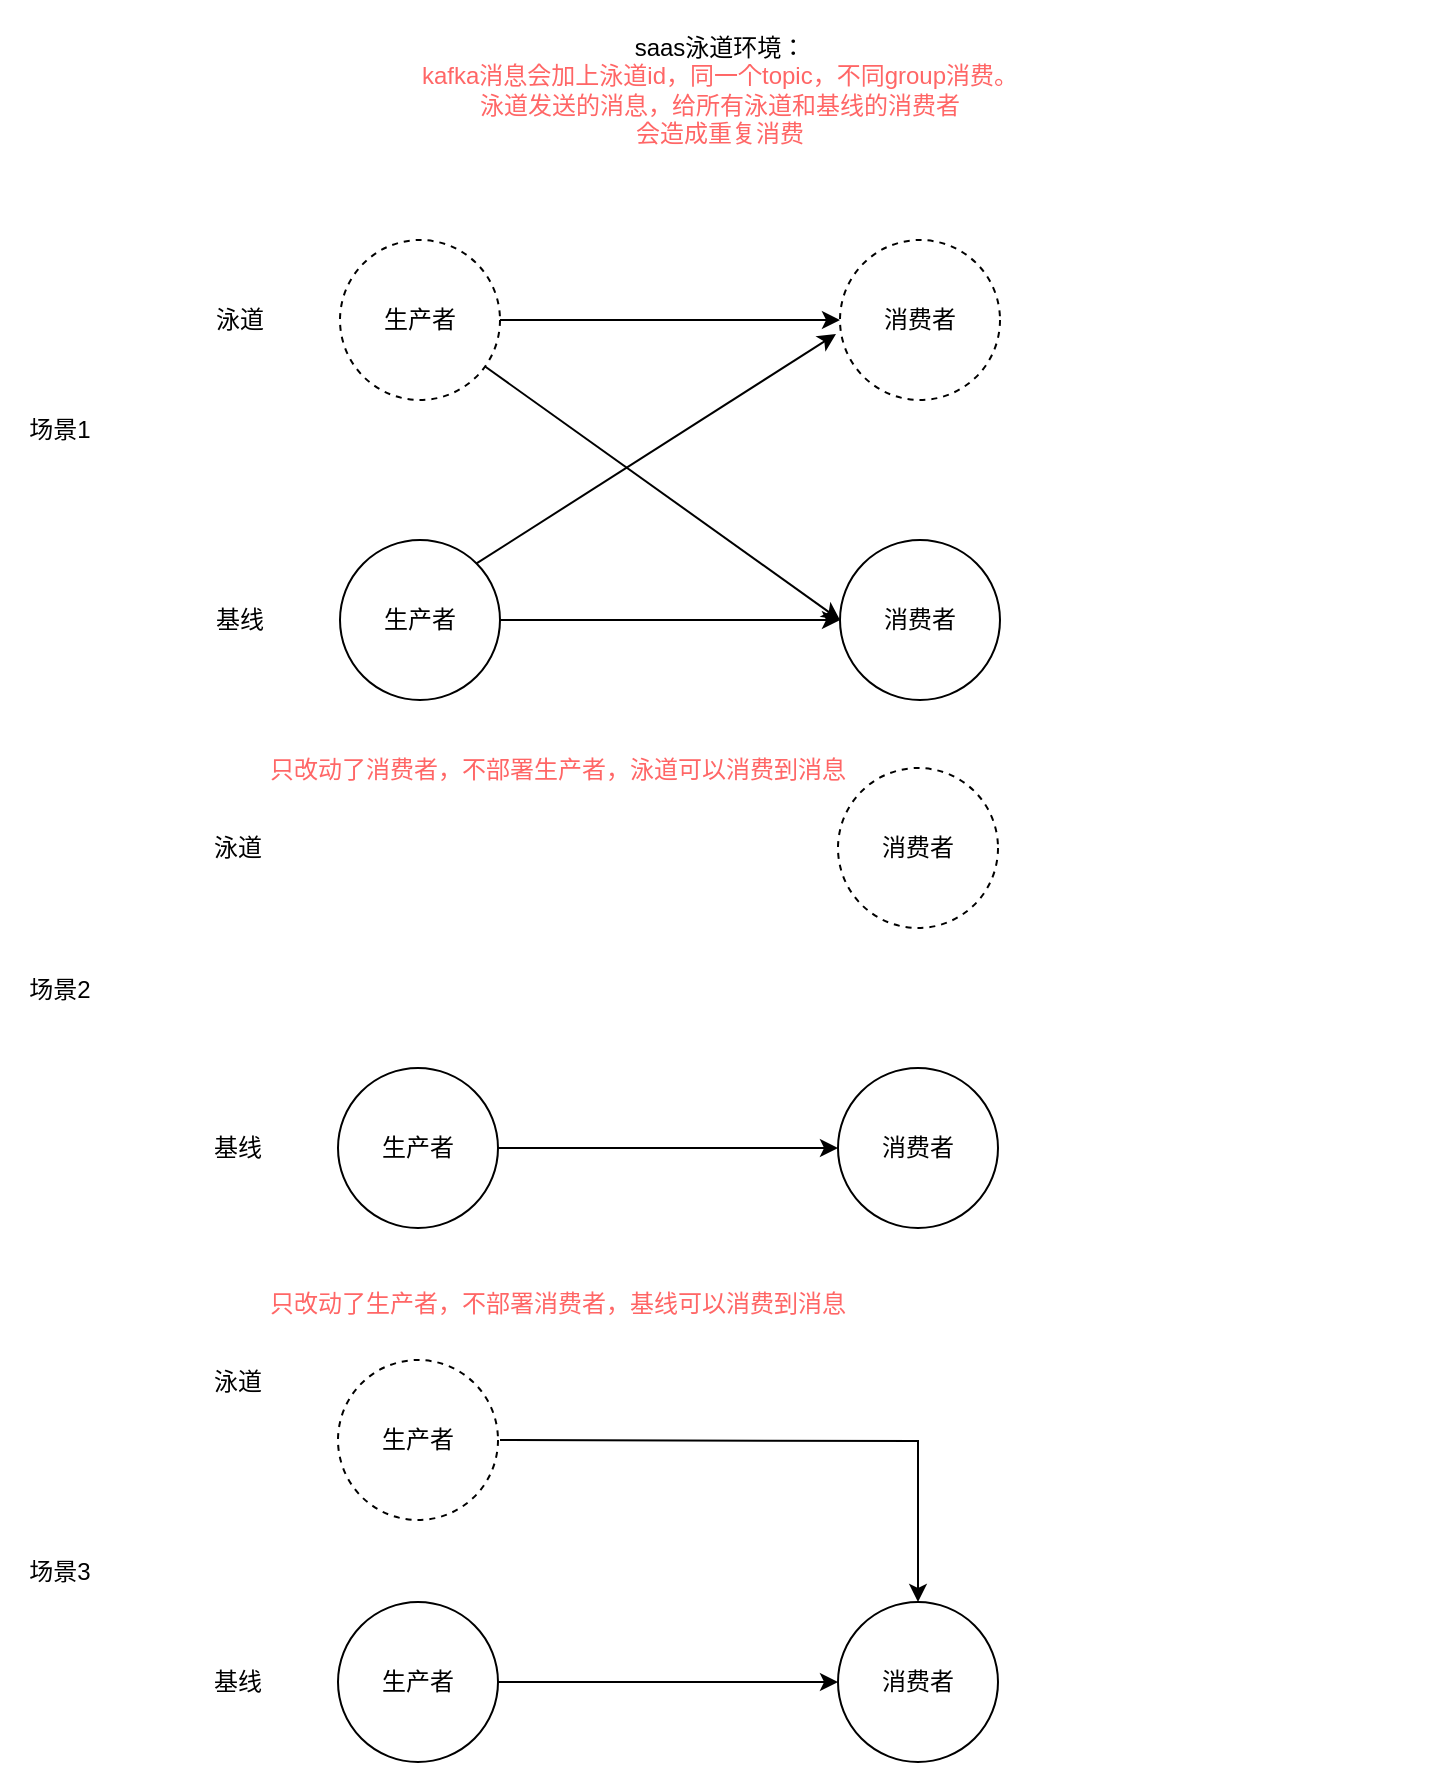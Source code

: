 <mxfile version="21.3.8" type="github">
  <diagram name="第 1 页" id="g_9M_log5X6aWmikNUvo">
    <mxGraphModel dx="920" dy="449" grid="1" gridSize="10" guides="1" tooltips="1" connect="1" arrows="1" fold="1" page="1" pageScale="1" pageWidth="827" pageHeight="1169" math="0" shadow="0">
      <root>
        <mxCell id="0" />
        <mxCell id="1" parent="0" />
        <mxCell id="UC14t1Heg8whz1p-dgPh-23" style="edgeStyle=orthogonalEdgeStyle;rounded=0;orthogonalLoop=1;jettySize=auto;html=1;entryX=0;entryY=0.5;entryDx=0;entryDy=0;" parent="1" source="UC14t1Heg8whz1p-dgPh-15" target="UC14t1Heg8whz1p-dgPh-16" edge="1">
          <mxGeometry relative="1" as="geometry" />
        </mxCell>
        <mxCell id="UC14t1Heg8whz1p-dgPh-24" style="rounded=0;orthogonalLoop=1;jettySize=auto;html=1;entryX=0;entryY=0.5;entryDx=0;entryDy=0;" parent="1" source="UC14t1Heg8whz1p-dgPh-15" target="UC14t1Heg8whz1p-dgPh-18" edge="1">
          <mxGeometry relative="1" as="geometry" />
        </mxCell>
        <mxCell id="UC14t1Heg8whz1p-dgPh-15" value="" style="ellipse;whiteSpace=wrap;html=1;aspect=fixed;dashed=1;" parent="1" vertex="1">
          <mxGeometry x="230" y="240" width="80" height="80" as="geometry" />
        </mxCell>
        <mxCell id="UC14t1Heg8whz1p-dgPh-16" value="" style="ellipse;whiteSpace=wrap;html=1;aspect=fixed;dashed=1;" parent="1" vertex="1">
          <mxGeometry x="480" y="240" width="80" height="80" as="geometry" />
        </mxCell>
        <mxCell id="UC14t1Heg8whz1p-dgPh-25" style="edgeStyle=orthogonalEdgeStyle;rounded=0;orthogonalLoop=1;jettySize=auto;html=1;" parent="1" source="UC14t1Heg8whz1p-dgPh-17" edge="1">
          <mxGeometry relative="1" as="geometry">
            <mxPoint x="480" y="430" as="targetPoint" />
          </mxGeometry>
        </mxCell>
        <mxCell id="UC14t1Heg8whz1p-dgPh-17" value="" style="ellipse;whiteSpace=wrap;html=1;aspect=fixed;" parent="1" vertex="1">
          <mxGeometry x="230" y="390" width="80" height="80" as="geometry" />
        </mxCell>
        <mxCell id="UC14t1Heg8whz1p-dgPh-18" value="" style="ellipse;whiteSpace=wrap;html=1;aspect=fixed;" parent="1" vertex="1">
          <mxGeometry x="480" y="390" width="80" height="80" as="geometry" />
        </mxCell>
        <mxCell id="UC14t1Heg8whz1p-dgPh-19" value="泳道" style="text;html=1;strokeColor=none;fillColor=none;align=center;verticalAlign=middle;whiteSpace=wrap;rounded=0;" parent="1" vertex="1">
          <mxGeometry x="150" y="265" width="60" height="30" as="geometry" />
        </mxCell>
        <mxCell id="UC14t1Heg8whz1p-dgPh-20" value="基线" style="text;html=1;strokeColor=none;fillColor=none;align=center;verticalAlign=middle;whiteSpace=wrap;rounded=0;" parent="1" vertex="1">
          <mxGeometry x="150" y="415" width="60" height="30" as="geometry" />
        </mxCell>
        <mxCell id="UC14t1Heg8whz1p-dgPh-21" value="生产者" style="text;html=1;strokeColor=none;fillColor=none;align=center;verticalAlign=middle;whiteSpace=wrap;rounded=0;" parent="1" vertex="1">
          <mxGeometry x="240" y="265" width="60" height="30" as="geometry" />
        </mxCell>
        <mxCell id="UC14t1Heg8whz1p-dgPh-22" value="消费者" style="text;html=1;strokeColor=none;fillColor=none;align=center;verticalAlign=middle;whiteSpace=wrap;rounded=0;" parent="1" vertex="1">
          <mxGeometry x="490" y="265" width="60" height="30" as="geometry" />
        </mxCell>
        <mxCell id="UC14t1Heg8whz1p-dgPh-27" value="saas泳道环境：&lt;br&gt;&lt;font color=&quot;#ff6666&quot;&gt;kafka消息会加上泳道id，同一个topic，不同group消费。&lt;br&gt;泳道发送的消息，给所有泳道和基线的消费者&lt;/font&gt;&lt;br&gt;&lt;font color=&quot;#ff6666&quot;&gt;会造成重复消费&lt;/font&gt;" style="text;html=1;strokeColor=none;fillColor=none;align=center;verticalAlign=middle;whiteSpace=wrap;rounded=0;" parent="1" vertex="1">
          <mxGeometry x="60" y="120" width="720" height="90" as="geometry" />
        </mxCell>
        <mxCell id="VYsM3-79eUi0ACkRKWDm-2" style="rounded=0;orthogonalLoop=1;jettySize=auto;html=1;entryX=-0.025;entryY=0.588;entryDx=0;entryDy=0;entryPerimeter=0;exitX=1;exitY=0;exitDx=0;exitDy=0;" parent="1" source="UC14t1Heg8whz1p-dgPh-17" target="UC14t1Heg8whz1p-dgPh-16" edge="1">
          <mxGeometry relative="1" as="geometry" />
        </mxCell>
        <mxCell id="UC14t1Heg8whz1p-dgPh-28" value="生产者" style="text;html=1;strokeColor=none;fillColor=none;align=center;verticalAlign=middle;whiteSpace=wrap;rounded=0;" parent="1" vertex="1">
          <mxGeometry x="240" y="415" width="60" height="30" as="geometry" />
        </mxCell>
        <mxCell id="UC14t1Heg8whz1p-dgPh-29" value="消费者" style="text;html=1;strokeColor=none;fillColor=none;align=center;verticalAlign=middle;whiteSpace=wrap;rounded=0;" parent="1" vertex="1">
          <mxGeometry x="490" y="415" width="60" height="30" as="geometry" />
        </mxCell>
        <mxCell id="UC14t1Heg8whz1p-dgPh-34" value="" style="ellipse;whiteSpace=wrap;html=1;aspect=fixed;dashed=1;" parent="1" vertex="1">
          <mxGeometry x="479" y="504" width="80" height="80" as="geometry" />
        </mxCell>
        <mxCell id="UC14t1Heg8whz1p-dgPh-35" style="edgeStyle=orthogonalEdgeStyle;rounded=0;orthogonalLoop=1;jettySize=auto;html=1;" parent="1" source="UC14t1Heg8whz1p-dgPh-36" edge="1">
          <mxGeometry relative="1" as="geometry">
            <mxPoint x="479" y="694" as="targetPoint" />
          </mxGeometry>
        </mxCell>
        <mxCell id="UC14t1Heg8whz1p-dgPh-36" value="" style="ellipse;whiteSpace=wrap;html=1;aspect=fixed;" parent="1" vertex="1">
          <mxGeometry x="229" y="654" width="80" height="80" as="geometry" />
        </mxCell>
        <mxCell id="UC14t1Heg8whz1p-dgPh-37" value="" style="ellipse;whiteSpace=wrap;html=1;aspect=fixed;" parent="1" vertex="1">
          <mxGeometry x="479" y="654" width="80" height="80" as="geometry" />
        </mxCell>
        <mxCell id="UC14t1Heg8whz1p-dgPh-38" value="泳道" style="text;html=1;strokeColor=none;fillColor=none;align=center;verticalAlign=middle;whiteSpace=wrap;rounded=0;" parent="1" vertex="1">
          <mxGeometry x="149" y="529" width="60" height="30" as="geometry" />
        </mxCell>
        <mxCell id="UC14t1Heg8whz1p-dgPh-39" value="基线" style="text;html=1;strokeColor=none;fillColor=none;align=center;verticalAlign=middle;whiteSpace=wrap;rounded=0;" parent="1" vertex="1">
          <mxGeometry x="149" y="679" width="60" height="30" as="geometry" />
        </mxCell>
        <mxCell id="UC14t1Heg8whz1p-dgPh-41" value="消费者" style="text;html=1;strokeColor=none;fillColor=none;align=center;verticalAlign=middle;whiteSpace=wrap;rounded=0;" parent="1" vertex="1">
          <mxGeometry x="489" y="529" width="60" height="30" as="geometry" />
        </mxCell>
        <mxCell id="UC14t1Heg8whz1p-dgPh-42" value="生产者" style="text;html=1;strokeColor=none;fillColor=none;align=center;verticalAlign=middle;whiteSpace=wrap;rounded=0;" parent="1" vertex="1">
          <mxGeometry x="239" y="679" width="60" height="30" as="geometry" />
        </mxCell>
        <mxCell id="UC14t1Heg8whz1p-dgPh-43" value="消费者" style="text;html=1;strokeColor=none;fillColor=none;align=center;verticalAlign=middle;whiteSpace=wrap;rounded=0;" parent="1" vertex="1">
          <mxGeometry x="489" y="679" width="60" height="30" as="geometry" />
        </mxCell>
        <mxCell id="UC14t1Heg8whz1p-dgPh-44" value="&lt;font color=&quot;#ff6666&quot;&gt;只改动了消费者，不部署生产者，泳道可以消费到消息&lt;/font&gt;" style="text;html=1;strokeColor=none;fillColor=none;align=center;verticalAlign=middle;whiteSpace=wrap;rounded=0;" parent="1" vertex="1">
          <mxGeometry x="189" y="490" width="300" height="30" as="geometry" />
        </mxCell>
        <mxCell id="UC14t1Heg8whz1p-dgPh-45" value="场景1" style="text;html=1;strokeColor=none;fillColor=none;align=center;verticalAlign=middle;whiteSpace=wrap;rounded=0;" parent="1" vertex="1">
          <mxGeometry x="60" y="320" width="60" height="30" as="geometry" />
        </mxCell>
        <mxCell id="UC14t1Heg8whz1p-dgPh-46" value="场景2" style="text;html=1;strokeColor=none;fillColor=none;align=center;verticalAlign=middle;whiteSpace=wrap;rounded=0;" parent="1" vertex="1">
          <mxGeometry x="60" y="600" width="60" height="30" as="geometry" />
        </mxCell>
        <mxCell id="VYsM3-79eUi0ACkRKWDm-4" style="edgeStyle=orthogonalEdgeStyle;rounded=0;orthogonalLoop=1;jettySize=auto;html=1;" parent="1" source="VYsM3-79eUi0ACkRKWDm-5" edge="1">
          <mxGeometry relative="1" as="geometry">
            <mxPoint x="479" y="961" as="targetPoint" />
          </mxGeometry>
        </mxCell>
        <mxCell id="VYsM3-79eUi0ACkRKWDm-5" value="" style="ellipse;whiteSpace=wrap;html=1;aspect=fixed;" parent="1" vertex="1">
          <mxGeometry x="229" y="921" width="80" height="80" as="geometry" />
        </mxCell>
        <mxCell id="VYsM3-79eUi0ACkRKWDm-6" value="" style="ellipse;whiteSpace=wrap;html=1;aspect=fixed;" parent="1" vertex="1">
          <mxGeometry x="479" y="921" width="80" height="80" as="geometry" />
        </mxCell>
        <mxCell id="VYsM3-79eUi0ACkRKWDm-7" value="泳道" style="text;html=1;strokeColor=none;fillColor=none;align=center;verticalAlign=middle;whiteSpace=wrap;rounded=0;" parent="1" vertex="1">
          <mxGeometry x="149" y="796" width="60" height="30" as="geometry" />
        </mxCell>
        <mxCell id="VYsM3-79eUi0ACkRKWDm-8" value="基线" style="text;html=1;strokeColor=none;fillColor=none;align=center;verticalAlign=middle;whiteSpace=wrap;rounded=0;" parent="1" vertex="1">
          <mxGeometry x="149" y="946" width="60" height="30" as="geometry" />
        </mxCell>
        <mxCell id="VYsM3-79eUi0ACkRKWDm-10" value="生产者" style="text;html=1;strokeColor=none;fillColor=none;align=center;verticalAlign=middle;whiteSpace=wrap;rounded=0;" parent="1" vertex="1">
          <mxGeometry x="239" y="946" width="60" height="30" as="geometry" />
        </mxCell>
        <mxCell id="VYsM3-79eUi0ACkRKWDm-11" value="消费者" style="text;html=1;strokeColor=none;fillColor=none;align=center;verticalAlign=middle;whiteSpace=wrap;rounded=0;" parent="1" vertex="1">
          <mxGeometry x="489" y="946" width="60" height="30" as="geometry" />
        </mxCell>
        <mxCell id="VYsM3-79eUi0ACkRKWDm-12" value="&lt;font color=&quot;#ff6666&quot;&gt;只改动了生产者，不部署消费者，基线可以消费到消息&lt;/font&gt;" style="text;html=1;strokeColor=none;fillColor=none;align=center;verticalAlign=middle;whiteSpace=wrap;rounded=0;" parent="1" vertex="1">
          <mxGeometry x="189" y="757" width="300" height="30" as="geometry" />
        </mxCell>
        <mxCell id="VYsM3-79eUi0ACkRKWDm-13" value="" style="ellipse;whiteSpace=wrap;html=1;aspect=fixed;dashed=1;" parent="1" vertex="1">
          <mxGeometry x="229" y="800" width="80" height="80" as="geometry" />
        </mxCell>
        <mxCell id="VYsM3-79eUi0ACkRKWDm-15" style="edgeStyle=orthogonalEdgeStyle;rounded=0;orthogonalLoop=1;jettySize=auto;html=1;" parent="1" target="VYsM3-79eUi0ACkRKWDm-6" edge="1">
          <mxGeometry relative="1" as="geometry">
            <mxPoint x="310" y="840" as="sourcePoint" />
          </mxGeometry>
        </mxCell>
        <mxCell id="VYsM3-79eUi0ACkRKWDm-14" value="生产者" style="text;html=1;strokeColor=none;fillColor=none;align=center;verticalAlign=middle;whiteSpace=wrap;rounded=0;" parent="1" vertex="1">
          <mxGeometry x="239" y="825" width="60" height="30" as="geometry" />
        </mxCell>
        <mxCell id="FSnQ9Tplb7-EVjzZmqRW-1" value="场景3" style="text;html=1;strokeColor=none;fillColor=none;align=center;verticalAlign=middle;whiteSpace=wrap;rounded=0;" vertex="1" parent="1">
          <mxGeometry x="60" y="891" width="60" height="30" as="geometry" />
        </mxCell>
      </root>
    </mxGraphModel>
  </diagram>
</mxfile>
